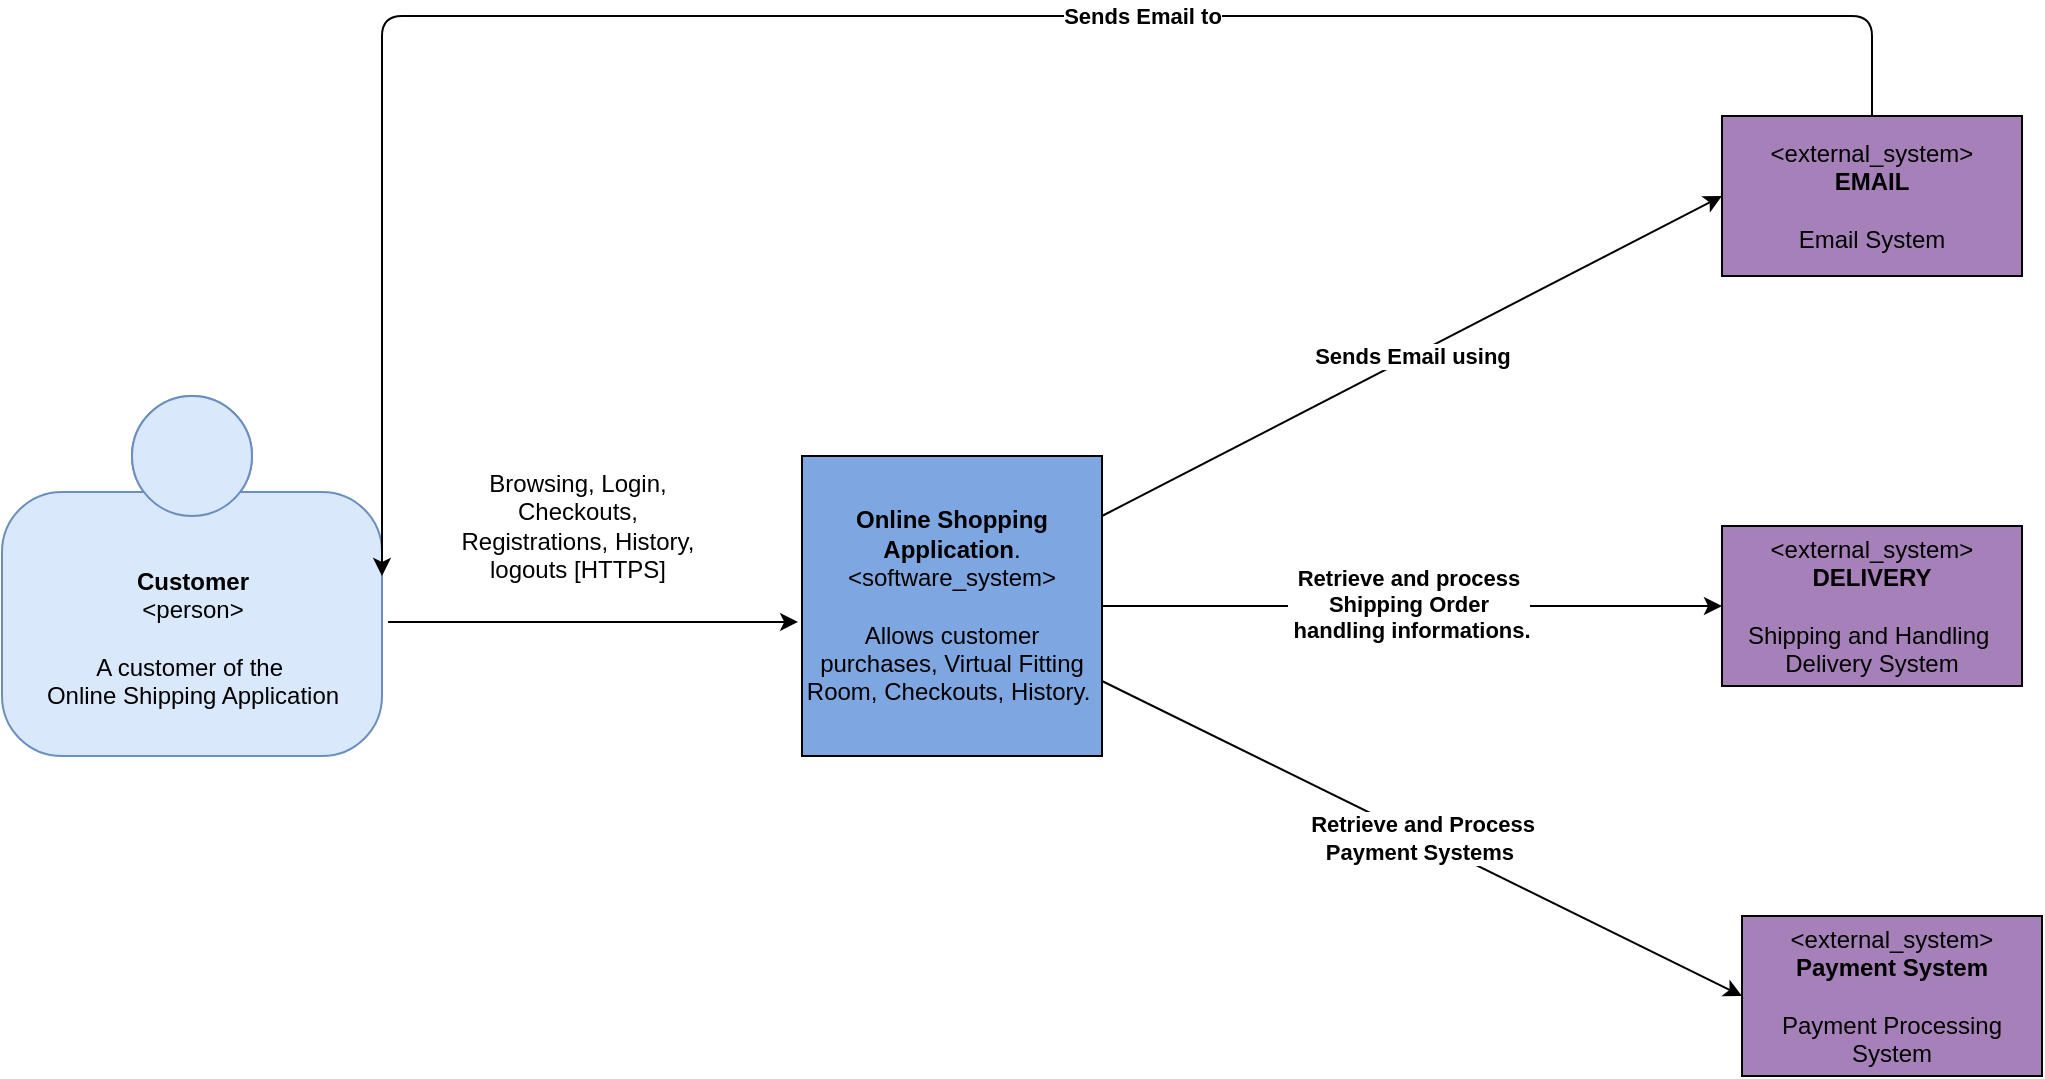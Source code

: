 <mxfile version="12.9.11" type="github">
  <diagram id="sFrgJfjumHwAQuDH-slQ" name="Page-1">
    <mxGraphModel dx="2493" dy="679" grid="1" gridSize="10" guides="1" tooltips="1" connect="1" arrows="1" fold="1" page="1" pageScale="1" pageWidth="827" pageHeight="1169" math="0" shadow="0">
      <root>
        <mxCell id="0" />
        <mxCell id="1" parent="0" />
        <mxCell id="fsdaaxAR7G3zy82fQWHU-1" value="&lt;br&gt;&lt;b&gt;Customer&lt;/b&gt;&lt;div&gt;&amp;lt;person&amp;gt;&lt;/div&gt;&lt;br&gt;&lt;div&gt;A customer of the&amp;nbsp;&lt;/div&gt;&lt;div&gt;Online Shipping Application&lt;/div&gt;" style="html=1;dashed=0;whitespace=wrap;fillColor=#DAE8FC;strokeColor=#6C8EBF;shape=mxgraph.c4.person;align=center;points=[[0.5,0,0],[1,0.5,0],[1,0.75,0],[0.75,1,0],[0.5,1,0],[0.25,1,0],[0,0.75,0],[0,0.5,0]];" parent="1" vertex="1">
          <mxGeometry x="-20" y="300" width="190" height="180" as="geometry" />
        </mxCell>
        <mxCell id="fsdaaxAR7G3zy82fQWHU-2" value="&lt;b&gt;Online Shopping Application&lt;/b&gt;.&lt;br&gt;&amp;lt;software_system&amp;gt;&lt;br&gt;&lt;br&gt;Allows customer purchases, Virtual Fitting Room, Checkouts, History.&amp;nbsp;" style="whiteSpace=wrap;html=1;aspect=fixed;fillColor=#7EA6E0;" parent="1" vertex="1">
          <mxGeometry x="380" y="330" width="150" height="150" as="geometry" />
        </mxCell>
        <mxCell id="fsdaaxAR7G3zy82fQWHU-3" value="&amp;lt;external_system&amp;gt;&lt;br&gt;&lt;b&gt;EMAIL&lt;/b&gt;&lt;br&gt;&lt;br&gt;Email System" style="rounded=0;whiteSpace=wrap;html=1;fillColor=#A680B8;" parent="1" vertex="1">
          <mxGeometry x="840" y="160" width="150" height="80" as="geometry" />
        </mxCell>
        <mxCell id="fsdaaxAR7G3zy82fQWHU-5" value="&amp;lt;external_system&amp;gt;&lt;br&gt;&lt;b&gt;DELIVERY&lt;/b&gt;&lt;br&gt;&lt;br&gt;Shipping and Handling&amp;nbsp;&lt;br&gt;Delivery System" style="rounded=0;whiteSpace=wrap;html=1;fillColor=#A680B8;" parent="1" vertex="1">
          <mxGeometry x="840" y="365" width="150" height="80" as="geometry" />
        </mxCell>
        <mxCell id="fsdaaxAR7G3zy82fQWHU-6" value="&amp;lt;external_system&amp;gt;&lt;br&gt;&lt;b&gt;Payment System&lt;/b&gt;&lt;br&gt;&lt;br&gt;Payment Processing System" style="rounded=0;whiteSpace=wrap;html=1;fillColor=#A680B8;" parent="1" vertex="1">
          <mxGeometry x="850" y="560" width="150" height="80" as="geometry" />
        </mxCell>
        <mxCell id="fsdaaxAR7G3zy82fQWHU-11" value="" style="edgeStyle=elbowEdgeStyle;elbow=vertical;endArrow=classic;html=1;entryX=1;entryY=0.5;entryDx=0;entryDy=0;entryPerimeter=0;exitX=0.5;exitY=0;exitDx=0;exitDy=0;" parent="1" source="fsdaaxAR7G3zy82fQWHU-3" target="fsdaaxAR7G3zy82fQWHU-1" edge="1">
          <mxGeometry width="50" height="50" relative="1" as="geometry">
            <mxPoint x="800" y="150" as="sourcePoint" />
            <mxPoint x="700" y="130" as="targetPoint" />
            <Array as="points">
              <mxPoint x="430" y="110" />
            </Array>
          </mxGeometry>
        </mxCell>
        <mxCell id="fsdaaxAR7G3zy82fQWHU-12" value="&lt;b&gt;Sends Email to&lt;/b&gt;" style="edgeLabel;html=1;align=center;verticalAlign=middle;resizable=0;points=[];" parent="fsdaaxAR7G3zy82fQWHU-11" vertex="1" connectable="0">
          <mxGeometry x="-0.227" relative="1" as="geometry">
            <mxPoint as="offset" />
          </mxGeometry>
        </mxCell>
        <mxCell id="fsdaaxAR7G3zy82fQWHU-13" value="Browsing, Login, Checkouts, Registrations, History, logouts [HTTPS]" style="text;html=1;strokeColor=none;fillColor=none;align=center;verticalAlign=middle;whiteSpace=wrap;rounded=0;" parent="1" vertex="1">
          <mxGeometry x="200" y="330" width="136" height="70" as="geometry" />
        </mxCell>
        <mxCell id="Ds3kx13XMhnkV48HS9qH-2" value="" style="endArrow=classic;html=1;exitX=1.016;exitY=0.628;exitDx=0;exitDy=0;exitPerimeter=0;entryX=-0.013;entryY=0.553;entryDx=0;entryDy=0;entryPerimeter=0;" edge="1" parent="1" source="fsdaaxAR7G3zy82fQWHU-1" target="fsdaaxAR7G3zy82fQWHU-2">
          <mxGeometry width="50" height="50" relative="1" as="geometry">
            <mxPoint x="240" y="450" as="sourcePoint" />
            <mxPoint x="290" y="400" as="targetPoint" />
          </mxGeometry>
        </mxCell>
        <mxCell id="Ds3kx13XMhnkV48HS9qH-3" value="&lt;b&gt;Sends Email using&lt;/b&gt;" style="endArrow=classic;html=1;entryX=0;entryY=0.5;entryDx=0;entryDy=0;" edge="1" parent="1" target="fsdaaxAR7G3zy82fQWHU-3">
          <mxGeometry width="50" height="50" relative="1" as="geometry">
            <mxPoint x="530" y="360" as="sourcePoint" />
            <mxPoint x="580" y="310" as="targetPoint" />
          </mxGeometry>
        </mxCell>
        <mxCell id="Ds3kx13XMhnkV48HS9qH-4" value="" style="endArrow=classic;html=1;exitX=1;exitY=0.5;exitDx=0;exitDy=0;entryX=0;entryY=0.5;entryDx=0;entryDy=0;" edge="1" parent="1" source="fsdaaxAR7G3zy82fQWHU-2" target="fsdaaxAR7G3zy82fQWHU-5">
          <mxGeometry width="50" height="50" relative="1" as="geometry">
            <mxPoint x="530" y="420" as="sourcePoint" />
            <mxPoint x="580" y="370" as="targetPoint" />
          </mxGeometry>
        </mxCell>
        <mxCell id="Ds3kx13XMhnkV48HS9qH-7" value="&lt;b&gt;Retrieve and process&lt;br&gt;Shipping Order&lt;br&gt;&amp;nbsp;handling informations.&lt;/b&gt;" style="edgeLabel;html=1;align=center;verticalAlign=middle;resizable=0;points=[];" vertex="1" connectable="0" parent="Ds3kx13XMhnkV48HS9qH-4">
          <mxGeometry x="-0.013" y="1" relative="1" as="geometry">
            <mxPoint as="offset" />
          </mxGeometry>
        </mxCell>
        <mxCell id="Ds3kx13XMhnkV48HS9qH-8" value="&lt;b&gt;Retrieve and Process&lt;br&gt;Payment Systems&amp;nbsp;&lt;/b&gt;" style="endArrow=classic;html=1;entryX=0;entryY=0.5;entryDx=0;entryDy=0;exitX=1;exitY=0.75;exitDx=0;exitDy=0;" edge="1" parent="1" source="fsdaaxAR7G3zy82fQWHU-2" target="fsdaaxAR7G3zy82fQWHU-6">
          <mxGeometry width="50" height="50" relative="1" as="geometry">
            <mxPoint x="530" y="480" as="sourcePoint" />
            <mxPoint x="580" y="430" as="targetPoint" />
          </mxGeometry>
        </mxCell>
      </root>
    </mxGraphModel>
  </diagram>
</mxfile>
